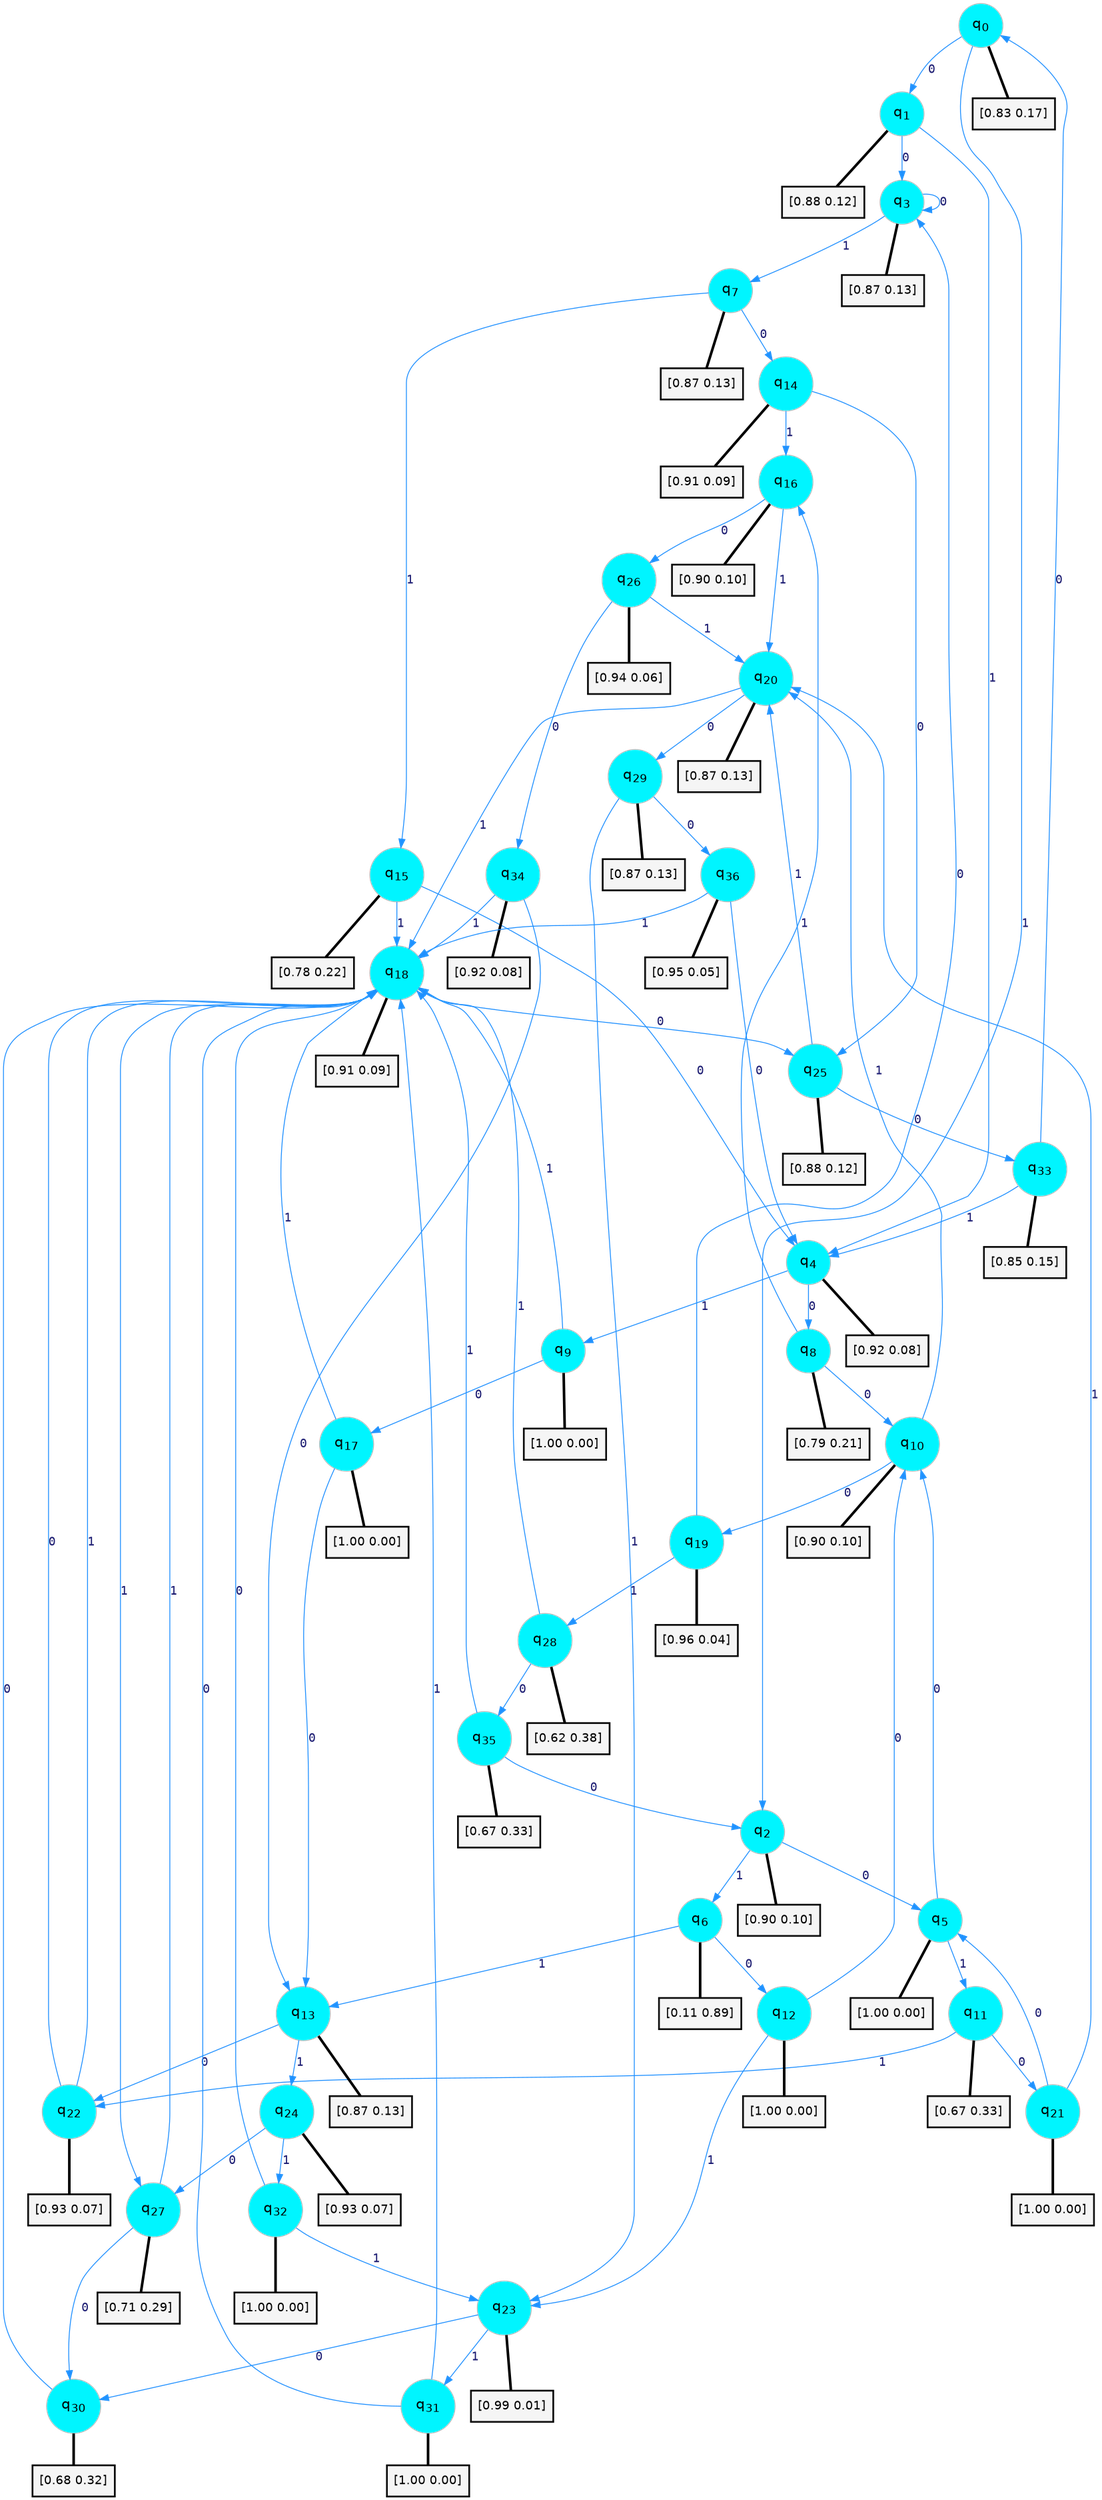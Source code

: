 digraph G {
graph [
bgcolor=transparent, dpi=300, rankdir=TD, size="40,25"];
node [
color=gray, fillcolor=turquoise1, fontcolor=black, fontname=Helvetica, fontsize=16, fontweight=bold, shape=circle, style=filled];
edge [
arrowsize=1, color=dodgerblue1, fontcolor=midnightblue, fontname=courier, fontweight=bold, penwidth=1, style=solid, weight=20];
0[label=<q<SUB>0</SUB>>];
1[label=<q<SUB>1</SUB>>];
2[label=<q<SUB>2</SUB>>];
3[label=<q<SUB>3</SUB>>];
4[label=<q<SUB>4</SUB>>];
5[label=<q<SUB>5</SUB>>];
6[label=<q<SUB>6</SUB>>];
7[label=<q<SUB>7</SUB>>];
8[label=<q<SUB>8</SUB>>];
9[label=<q<SUB>9</SUB>>];
10[label=<q<SUB>10</SUB>>];
11[label=<q<SUB>11</SUB>>];
12[label=<q<SUB>12</SUB>>];
13[label=<q<SUB>13</SUB>>];
14[label=<q<SUB>14</SUB>>];
15[label=<q<SUB>15</SUB>>];
16[label=<q<SUB>16</SUB>>];
17[label=<q<SUB>17</SUB>>];
18[label=<q<SUB>18</SUB>>];
19[label=<q<SUB>19</SUB>>];
20[label=<q<SUB>20</SUB>>];
21[label=<q<SUB>21</SUB>>];
22[label=<q<SUB>22</SUB>>];
23[label=<q<SUB>23</SUB>>];
24[label=<q<SUB>24</SUB>>];
25[label=<q<SUB>25</SUB>>];
26[label=<q<SUB>26</SUB>>];
27[label=<q<SUB>27</SUB>>];
28[label=<q<SUB>28</SUB>>];
29[label=<q<SUB>29</SUB>>];
30[label=<q<SUB>30</SUB>>];
31[label=<q<SUB>31</SUB>>];
32[label=<q<SUB>32</SUB>>];
33[label=<q<SUB>33</SUB>>];
34[label=<q<SUB>34</SUB>>];
35[label=<q<SUB>35</SUB>>];
36[label=<q<SUB>36</SUB>>];
37[label="[0.83 0.17]", shape=box,fontcolor=black, fontname=Helvetica, fontsize=14, penwidth=2, fillcolor=whitesmoke,color=black];
38[label="[0.88 0.12]", shape=box,fontcolor=black, fontname=Helvetica, fontsize=14, penwidth=2, fillcolor=whitesmoke,color=black];
39[label="[0.90 0.10]", shape=box,fontcolor=black, fontname=Helvetica, fontsize=14, penwidth=2, fillcolor=whitesmoke,color=black];
40[label="[0.87 0.13]", shape=box,fontcolor=black, fontname=Helvetica, fontsize=14, penwidth=2, fillcolor=whitesmoke,color=black];
41[label="[0.92 0.08]", shape=box,fontcolor=black, fontname=Helvetica, fontsize=14, penwidth=2, fillcolor=whitesmoke,color=black];
42[label="[1.00 0.00]", shape=box,fontcolor=black, fontname=Helvetica, fontsize=14, penwidth=2, fillcolor=whitesmoke,color=black];
43[label="[0.11 0.89]", shape=box,fontcolor=black, fontname=Helvetica, fontsize=14, penwidth=2, fillcolor=whitesmoke,color=black];
44[label="[0.87 0.13]", shape=box,fontcolor=black, fontname=Helvetica, fontsize=14, penwidth=2, fillcolor=whitesmoke,color=black];
45[label="[0.79 0.21]", shape=box,fontcolor=black, fontname=Helvetica, fontsize=14, penwidth=2, fillcolor=whitesmoke,color=black];
46[label="[1.00 0.00]", shape=box,fontcolor=black, fontname=Helvetica, fontsize=14, penwidth=2, fillcolor=whitesmoke,color=black];
47[label="[0.90 0.10]", shape=box,fontcolor=black, fontname=Helvetica, fontsize=14, penwidth=2, fillcolor=whitesmoke,color=black];
48[label="[0.67 0.33]", shape=box,fontcolor=black, fontname=Helvetica, fontsize=14, penwidth=2, fillcolor=whitesmoke,color=black];
49[label="[1.00 0.00]", shape=box,fontcolor=black, fontname=Helvetica, fontsize=14, penwidth=2, fillcolor=whitesmoke,color=black];
50[label="[0.87 0.13]", shape=box,fontcolor=black, fontname=Helvetica, fontsize=14, penwidth=2, fillcolor=whitesmoke,color=black];
51[label="[0.91 0.09]", shape=box,fontcolor=black, fontname=Helvetica, fontsize=14, penwidth=2, fillcolor=whitesmoke,color=black];
52[label="[0.78 0.22]", shape=box,fontcolor=black, fontname=Helvetica, fontsize=14, penwidth=2, fillcolor=whitesmoke,color=black];
53[label="[0.90 0.10]", shape=box,fontcolor=black, fontname=Helvetica, fontsize=14, penwidth=2, fillcolor=whitesmoke,color=black];
54[label="[1.00 0.00]", shape=box,fontcolor=black, fontname=Helvetica, fontsize=14, penwidth=2, fillcolor=whitesmoke,color=black];
55[label="[0.91 0.09]", shape=box,fontcolor=black, fontname=Helvetica, fontsize=14, penwidth=2, fillcolor=whitesmoke,color=black];
56[label="[0.96 0.04]", shape=box,fontcolor=black, fontname=Helvetica, fontsize=14, penwidth=2, fillcolor=whitesmoke,color=black];
57[label="[0.87 0.13]", shape=box,fontcolor=black, fontname=Helvetica, fontsize=14, penwidth=2, fillcolor=whitesmoke,color=black];
58[label="[1.00 0.00]", shape=box,fontcolor=black, fontname=Helvetica, fontsize=14, penwidth=2, fillcolor=whitesmoke,color=black];
59[label="[0.93 0.07]", shape=box,fontcolor=black, fontname=Helvetica, fontsize=14, penwidth=2, fillcolor=whitesmoke,color=black];
60[label="[0.99 0.01]", shape=box,fontcolor=black, fontname=Helvetica, fontsize=14, penwidth=2, fillcolor=whitesmoke,color=black];
61[label="[0.93 0.07]", shape=box,fontcolor=black, fontname=Helvetica, fontsize=14, penwidth=2, fillcolor=whitesmoke,color=black];
62[label="[0.88 0.12]", shape=box,fontcolor=black, fontname=Helvetica, fontsize=14, penwidth=2, fillcolor=whitesmoke,color=black];
63[label="[0.94 0.06]", shape=box,fontcolor=black, fontname=Helvetica, fontsize=14, penwidth=2, fillcolor=whitesmoke,color=black];
64[label="[0.71 0.29]", shape=box,fontcolor=black, fontname=Helvetica, fontsize=14, penwidth=2, fillcolor=whitesmoke,color=black];
65[label="[0.62 0.38]", shape=box,fontcolor=black, fontname=Helvetica, fontsize=14, penwidth=2, fillcolor=whitesmoke,color=black];
66[label="[0.87 0.13]", shape=box,fontcolor=black, fontname=Helvetica, fontsize=14, penwidth=2, fillcolor=whitesmoke,color=black];
67[label="[0.68 0.32]", shape=box,fontcolor=black, fontname=Helvetica, fontsize=14, penwidth=2, fillcolor=whitesmoke,color=black];
68[label="[1.00 0.00]", shape=box,fontcolor=black, fontname=Helvetica, fontsize=14, penwidth=2, fillcolor=whitesmoke,color=black];
69[label="[1.00 0.00]", shape=box,fontcolor=black, fontname=Helvetica, fontsize=14, penwidth=2, fillcolor=whitesmoke,color=black];
70[label="[0.85 0.15]", shape=box,fontcolor=black, fontname=Helvetica, fontsize=14, penwidth=2, fillcolor=whitesmoke,color=black];
71[label="[0.92 0.08]", shape=box,fontcolor=black, fontname=Helvetica, fontsize=14, penwidth=2, fillcolor=whitesmoke,color=black];
72[label="[0.67 0.33]", shape=box,fontcolor=black, fontname=Helvetica, fontsize=14, penwidth=2, fillcolor=whitesmoke,color=black];
73[label="[0.95 0.05]", shape=box,fontcolor=black, fontname=Helvetica, fontsize=14, penwidth=2, fillcolor=whitesmoke,color=black];
0->1 [label=0];
0->2 [label=1];
0->37 [arrowhead=none, penwidth=3,color=black];
1->3 [label=0];
1->4 [label=1];
1->38 [arrowhead=none, penwidth=3,color=black];
2->5 [label=0];
2->6 [label=1];
2->39 [arrowhead=none, penwidth=3,color=black];
3->3 [label=0];
3->7 [label=1];
3->40 [arrowhead=none, penwidth=3,color=black];
4->8 [label=0];
4->9 [label=1];
4->41 [arrowhead=none, penwidth=3,color=black];
5->10 [label=0];
5->11 [label=1];
5->42 [arrowhead=none, penwidth=3,color=black];
6->12 [label=0];
6->13 [label=1];
6->43 [arrowhead=none, penwidth=3,color=black];
7->14 [label=0];
7->15 [label=1];
7->44 [arrowhead=none, penwidth=3,color=black];
8->10 [label=0];
8->16 [label=1];
8->45 [arrowhead=none, penwidth=3,color=black];
9->17 [label=0];
9->18 [label=1];
9->46 [arrowhead=none, penwidth=3,color=black];
10->19 [label=0];
10->20 [label=1];
10->47 [arrowhead=none, penwidth=3,color=black];
11->21 [label=0];
11->22 [label=1];
11->48 [arrowhead=none, penwidth=3,color=black];
12->10 [label=0];
12->23 [label=1];
12->49 [arrowhead=none, penwidth=3,color=black];
13->22 [label=0];
13->24 [label=1];
13->50 [arrowhead=none, penwidth=3,color=black];
14->25 [label=0];
14->16 [label=1];
14->51 [arrowhead=none, penwidth=3,color=black];
15->4 [label=0];
15->18 [label=1];
15->52 [arrowhead=none, penwidth=3,color=black];
16->26 [label=0];
16->20 [label=1];
16->53 [arrowhead=none, penwidth=3,color=black];
17->13 [label=0];
17->18 [label=1];
17->54 [arrowhead=none, penwidth=3,color=black];
18->25 [label=0];
18->27 [label=1];
18->55 [arrowhead=none, penwidth=3,color=black];
19->3 [label=0];
19->28 [label=1];
19->56 [arrowhead=none, penwidth=3,color=black];
20->29 [label=0];
20->18 [label=1];
20->57 [arrowhead=none, penwidth=3,color=black];
21->5 [label=0];
21->20 [label=1];
21->58 [arrowhead=none, penwidth=3,color=black];
22->18 [label=0];
22->18 [label=1];
22->59 [arrowhead=none, penwidth=3,color=black];
23->30 [label=0];
23->31 [label=1];
23->60 [arrowhead=none, penwidth=3,color=black];
24->27 [label=0];
24->32 [label=1];
24->61 [arrowhead=none, penwidth=3,color=black];
25->33 [label=0];
25->20 [label=1];
25->62 [arrowhead=none, penwidth=3,color=black];
26->34 [label=0];
26->20 [label=1];
26->63 [arrowhead=none, penwidth=3,color=black];
27->30 [label=0];
27->18 [label=1];
27->64 [arrowhead=none, penwidth=3,color=black];
28->35 [label=0];
28->18 [label=1];
28->65 [arrowhead=none, penwidth=3,color=black];
29->36 [label=0];
29->23 [label=1];
29->66 [arrowhead=none, penwidth=3,color=black];
30->18 [label=0];
30->67 [arrowhead=none, penwidth=3,color=black];
31->18 [label=0];
31->18 [label=1];
31->68 [arrowhead=none, penwidth=3,color=black];
32->18 [label=0];
32->23 [label=1];
32->69 [arrowhead=none, penwidth=3,color=black];
33->0 [label=0];
33->4 [label=1];
33->70 [arrowhead=none, penwidth=3,color=black];
34->13 [label=0];
34->18 [label=1];
34->71 [arrowhead=none, penwidth=3,color=black];
35->2 [label=0];
35->18 [label=1];
35->72 [arrowhead=none, penwidth=3,color=black];
36->4 [label=0];
36->18 [label=1];
36->73 [arrowhead=none, penwidth=3,color=black];
}
